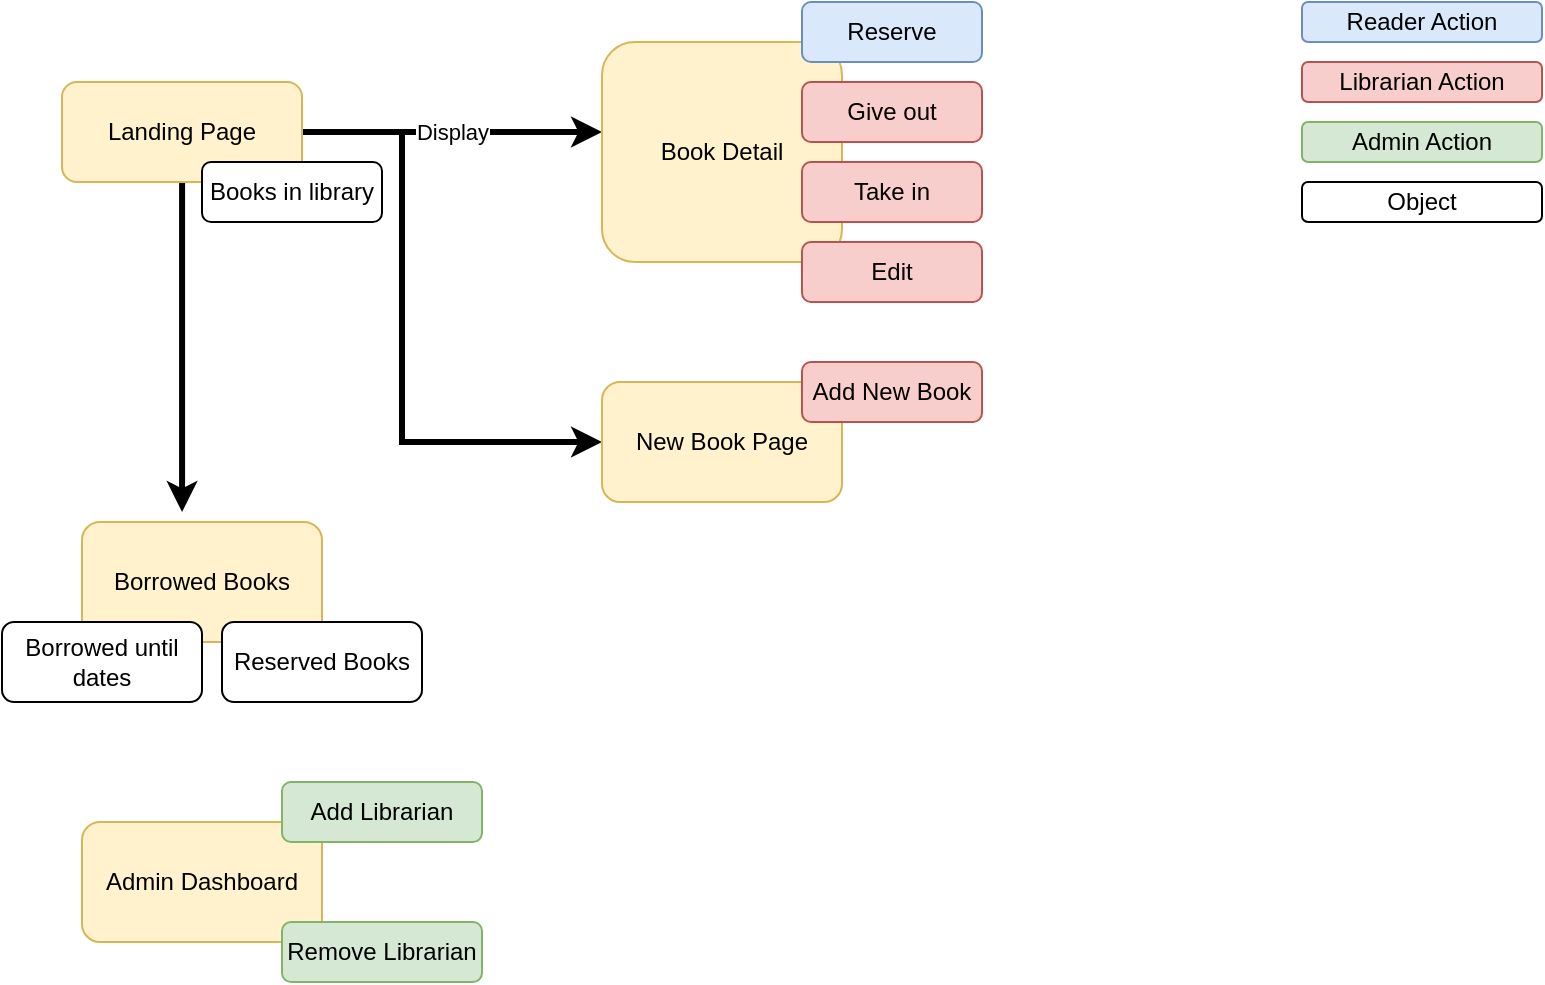 <mxfile version="20.7.4" type="github"><diagram id="u2RXuAuM1ZONc2ouVt6J" name="Page-1"><mxGraphModel dx="1422" dy="769" grid="1" gridSize="10" guides="1" tooltips="1" connect="1" arrows="1" fold="1" page="1" pageScale="1" pageWidth="850" pageHeight="1100" math="0" shadow="0"><root><mxCell id="0"/><mxCell id="1" parent="0"/><mxCell id="gTLzLT_ovjnBCT86g6D_-15" value="Display" style="edgeStyle=orthogonalEdgeStyle;rounded=0;orthogonalLoop=1;jettySize=auto;html=1;entryX=0;entryY=0.409;entryDx=0;entryDy=0;entryPerimeter=0;strokeWidth=3;" edge="1" parent="1" source="gTLzLT_ovjnBCT86g6D_-1" target="gTLzLT_ovjnBCT86g6D_-3"><mxGeometry relative="1" as="geometry"><Array as="points"><mxPoint x="280" y="95"/><mxPoint x="280" y="95"/></Array></mxGeometry></mxCell><mxCell id="gTLzLT_ovjnBCT86g6D_-17" style="edgeStyle=orthogonalEdgeStyle;rounded=0;orthogonalLoop=1;jettySize=auto;html=1;strokeWidth=3;entryX=0.417;entryY=-0.083;entryDx=0;entryDy=0;entryPerimeter=0;" edge="1" parent="1" source="gTLzLT_ovjnBCT86g6D_-1" target="gTLzLT_ovjnBCT86g6D_-16"><mxGeometry relative="1" as="geometry"><mxPoint x="130" y="220" as="targetPoint"/><Array as="points"/></mxGeometry></mxCell><mxCell id="gTLzLT_ovjnBCT86g6D_-22" style="edgeStyle=orthogonalEdgeStyle;rounded=0;orthogonalLoop=1;jettySize=auto;html=1;entryX=0;entryY=0.5;entryDx=0;entryDy=0;strokeWidth=3;" edge="1" parent="1" source="gTLzLT_ovjnBCT86g6D_-1" target="gTLzLT_ovjnBCT86g6D_-21"><mxGeometry relative="1" as="geometry"><Array as="points"><mxPoint x="240" y="95"/><mxPoint x="240" y="250"/></Array></mxGeometry></mxCell><mxCell id="gTLzLT_ovjnBCT86g6D_-1" value="Landing Page" style="rounded=1;whiteSpace=wrap;html=1;fillColor=#fff2cc;strokeColor=#d6b656;" vertex="1" parent="1"><mxGeometry x="70" y="70" width="120" height="50" as="geometry"/></mxCell><mxCell id="gTLzLT_ovjnBCT86g6D_-2" value="Books in library" style="rounded=1;whiteSpace=wrap;html=1;" vertex="1" parent="1"><mxGeometry x="140" y="110" width="90" height="30" as="geometry"/></mxCell><mxCell id="gTLzLT_ovjnBCT86g6D_-3" value="Book Detail" style="rounded=1;whiteSpace=wrap;html=1;fillColor=#fff2cc;strokeColor=#d6b656;" vertex="1" parent="1"><mxGeometry x="340" y="50" width="120" height="110" as="geometry"/></mxCell><mxCell id="gTLzLT_ovjnBCT86g6D_-5" value="Reserve" style="rounded=1;whiteSpace=wrap;html=1;fillColor=#dae8fc;strokeColor=#6c8ebf;" vertex="1" parent="1"><mxGeometry x="440" y="30" width="90" height="30" as="geometry"/></mxCell><mxCell id="gTLzLT_ovjnBCT86g6D_-8" value="Give out" style="rounded=1;whiteSpace=wrap;html=1;fillColor=#f8cecc;strokeColor=#b85450;" vertex="1" parent="1"><mxGeometry x="440" y="70" width="90" height="30" as="geometry"/></mxCell><mxCell id="gTLzLT_ovjnBCT86g6D_-12" value="Take in" style="rounded=1;whiteSpace=wrap;html=1;fillColor=#f8cecc;strokeColor=#b85450;" vertex="1" parent="1"><mxGeometry x="440" y="110" width="90" height="30" as="geometry"/></mxCell><mxCell id="gTLzLT_ovjnBCT86g6D_-14" value="Edit" style="rounded=1;whiteSpace=wrap;html=1;fillColor=#f8cecc;strokeColor=#b85450;" vertex="1" parent="1"><mxGeometry x="440" y="150" width="90" height="30" as="geometry"/></mxCell><mxCell id="gTLzLT_ovjnBCT86g6D_-16" value="Borrowed Books" style="rounded=1;whiteSpace=wrap;html=1;fillColor=#fff2cc;strokeColor=#d6b656;" vertex="1" parent="1"><mxGeometry x="80" y="290" width="120" height="60" as="geometry"/></mxCell><mxCell id="gTLzLT_ovjnBCT86g6D_-18" value="Borrowed until&lt;br&gt;dates" style="rounded=1;whiteSpace=wrap;html=1;" vertex="1" parent="1"><mxGeometry x="40" y="340" width="100" height="40" as="geometry"/></mxCell><mxCell id="gTLzLT_ovjnBCT86g6D_-19" value="Reserved Books" style="rounded=1;whiteSpace=wrap;html=1;" vertex="1" parent="1"><mxGeometry x="150" y="340" width="100" height="40" as="geometry"/></mxCell><mxCell id="gTLzLT_ovjnBCT86g6D_-21" value="New Book Page" style="rounded=1;whiteSpace=wrap;html=1;fillColor=#fff2cc;strokeColor=#d6b656;" vertex="1" parent="1"><mxGeometry x="340" y="220" width="120" height="60" as="geometry"/></mxCell><mxCell id="gTLzLT_ovjnBCT86g6D_-23" value="Reader Action" style="rounded=1;whiteSpace=wrap;html=1;fillColor=#dae8fc;strokeColor=#6c8ebf;" vertex="1" parent="1"><mxGeometry x="690" y="30" width="120" height="20" as="geometry"/></mxCell><mxCell id="gTLzLT_ovjnBCT86g6D_-24" value="Librarian Action" style="rounded=1;whiteSpace=wrap;html=1;fillColor=#f8cecc;strokeColor=#b85450;" vertex="1" parent="1"><mxGeometry x="690" y="60" width="120" height="20" as="geometry"/></mxCell><mxCell id="gTLzLT_ovjnBCT86g6D_-25" value="Add New Book" style="rounded=1;whiteSpace=wrap;html=1;fillColor=#f8cecc;strokeColor=#b85450;" vertex="1" parent="1"><mxGeometry x="440" y="210" width="90" height="30" as="geometry"/></mxCell><mxCell id="gTLzLT_ovjnBCT86g6D_-26" value="Admin Dashboard" style="rounded=1;whiteSpace=wrap;html=1;fillColor=#fff2cc;strokeColor=#d6b656;" vertex="1" parent="1"><mxGeometry x="80" y="440" width="120" height="60" as="geometry"/></mxCell><mxCell id="gTLzLT_ovjnBCT86g6D_-29" value="Admin Action" style="rounded=1;whiteSpace=wrap;html=1;fillColor=#d5e8d4;strokeColor=#82b366;" vertex="1" parent="1"><mxGeometry x="690" y="90" width="120" height="20" as="geometry"/></mxCell><mxCell id="gTLzLT_ovjnBCT86g6D_-30" value="Add Librarian" style="rounded=1;whiteSpace=wrap;html=1;fillColor=#d5e8d4;strokeColor=#82b366;" vertex="1" parent="1"><mxGeometry x="180" y="420" width="100" height="30" as="geometry"/></mxCell><mxCell id="gTLzLT_ovjnBCT86g6D_-31" value="Remove Librarian" style="rounded=1;whiteSpace=wrap;html=1;fillColor=#d5e8d4;strokeColor=#82b366;" vertex="1" parent="1"><mxGeometry x="180" y="490" width="100" height="30" as="geometry"/></mxCell><mxCell id="gTLzLT_ovjnBCT86g6D_-32" value="Object" style="rounded=1;whiteSpace=wrap;html=1;" vertex="1" parent="1"><mxGeometry x="690" y="120" width="120" height="20" as="geometry"/></mxCell></root></mxGraphModel></diagram></mxfile>
